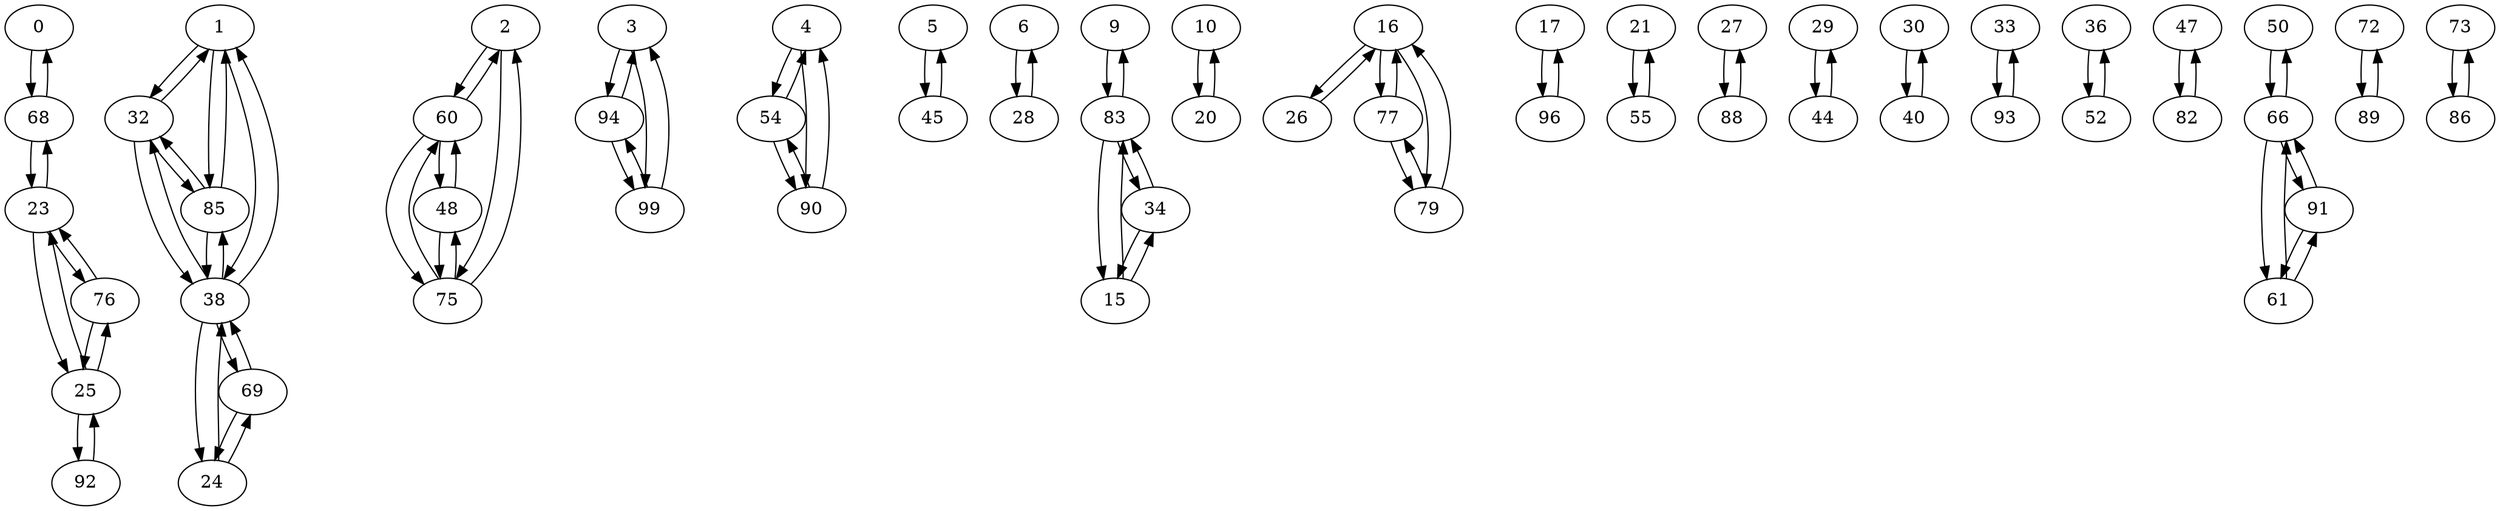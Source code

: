 digraph G {
	0 -> 68;
	1 -> 32;
	1 -> 38;
	1 -> 85;
	2 -> 60;
	2 -> 75;
	3 -> 94;
	3 -> 99;
	4 -> 54;
	4 -> 90;
	5 -> 45;
	6 -> 28;
	9 -> 83;
	10 -> 20;
	15 -> 34;
	15 -> 83;
	16 -> 26;
	16 -> 77;
	16 -> 79;
	17 -> 96;
	20 -> 10;
	21 -> 55;
	23 -> 25;
	23 -> 68;
	23 -> 76;
	24 -> 38;
	24 -> 69;
	25 -> 23;
	25 -> 76;
	25 -> 92;
	26 -> 16;
	27 -> 88;
	28 -> 6;
	29 -> 44;
	30 -> 40;
	32 -> 1;
	32 -> 38;
	32 -> 85;
	33 -> 93;
	34 -> 15;
	34 -> 83;
	36 -> 52;
	38 -> 1;
	38 -> 24;
	38 -> 32;
	38 -> 69;
	38 -> 85;
	40 -> 30;
	44 -> 29;
	45 -> 5;
	47 -> 82;
	48 -> 60;
	48 -> 75;
	50 -> 66;
	52 -> 36;
	54 -> 4;
	54 -> 90;
	55 -> 21;
	60 -> 2;
	60 -> 48;
	60 -> 75;
	61 -> 66;
	61 -> 91;
	66 -> 50;
	66 -> 61;
	66 -> 91;
	68 -> 0;
	68 -> 23;
	69 -> 24;
	69 -> 38;
	72 -> 89;
	73 -> 86;
	75 -> 2;
	75 -> 48;
	75 -> 60;
	76 -> 23;
	76 -> 25;
	77 -> 16;
	77 -> 79;
	79 -> 16;
	79 -> 77;
	82 -> 47;
	83 -> 9;
	83 -> 15;
	83 -> 34;
	85 -> 1;
	85 -> 32;
	85 -> 38;
	86 -> 73;
	88 -> 27;
	89 -> 72;
	90 -> 4;
	90 -> 54;
	91 -> 61;
	91 -> 66;
	92 -> 25;
	93 -> 33;
	94 -> 3;
	94 -> 99;
	96 -> 17;
	99 -> 3;
	99 -> 94;
}